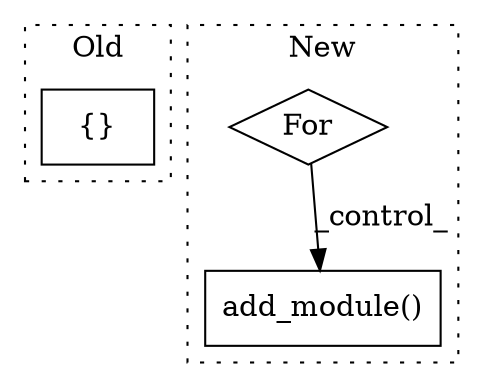 digraph G {
subgraph cluster0 {
1 [label="{}" a="59" s="1150,1244" l="1,0" shape="box"];
label = "Old";
style="dotted";
}
subgraph cluster1 {
2 [label="add_module()" a="75" s="1277,1317" l="15,1" shape="box"];
3 [label="For" a="107" s="1109,1132" l="4,10" shape="diamond"];
label = "New";
style="dotted";
}
3 -> 2 [label="_control_"];
}